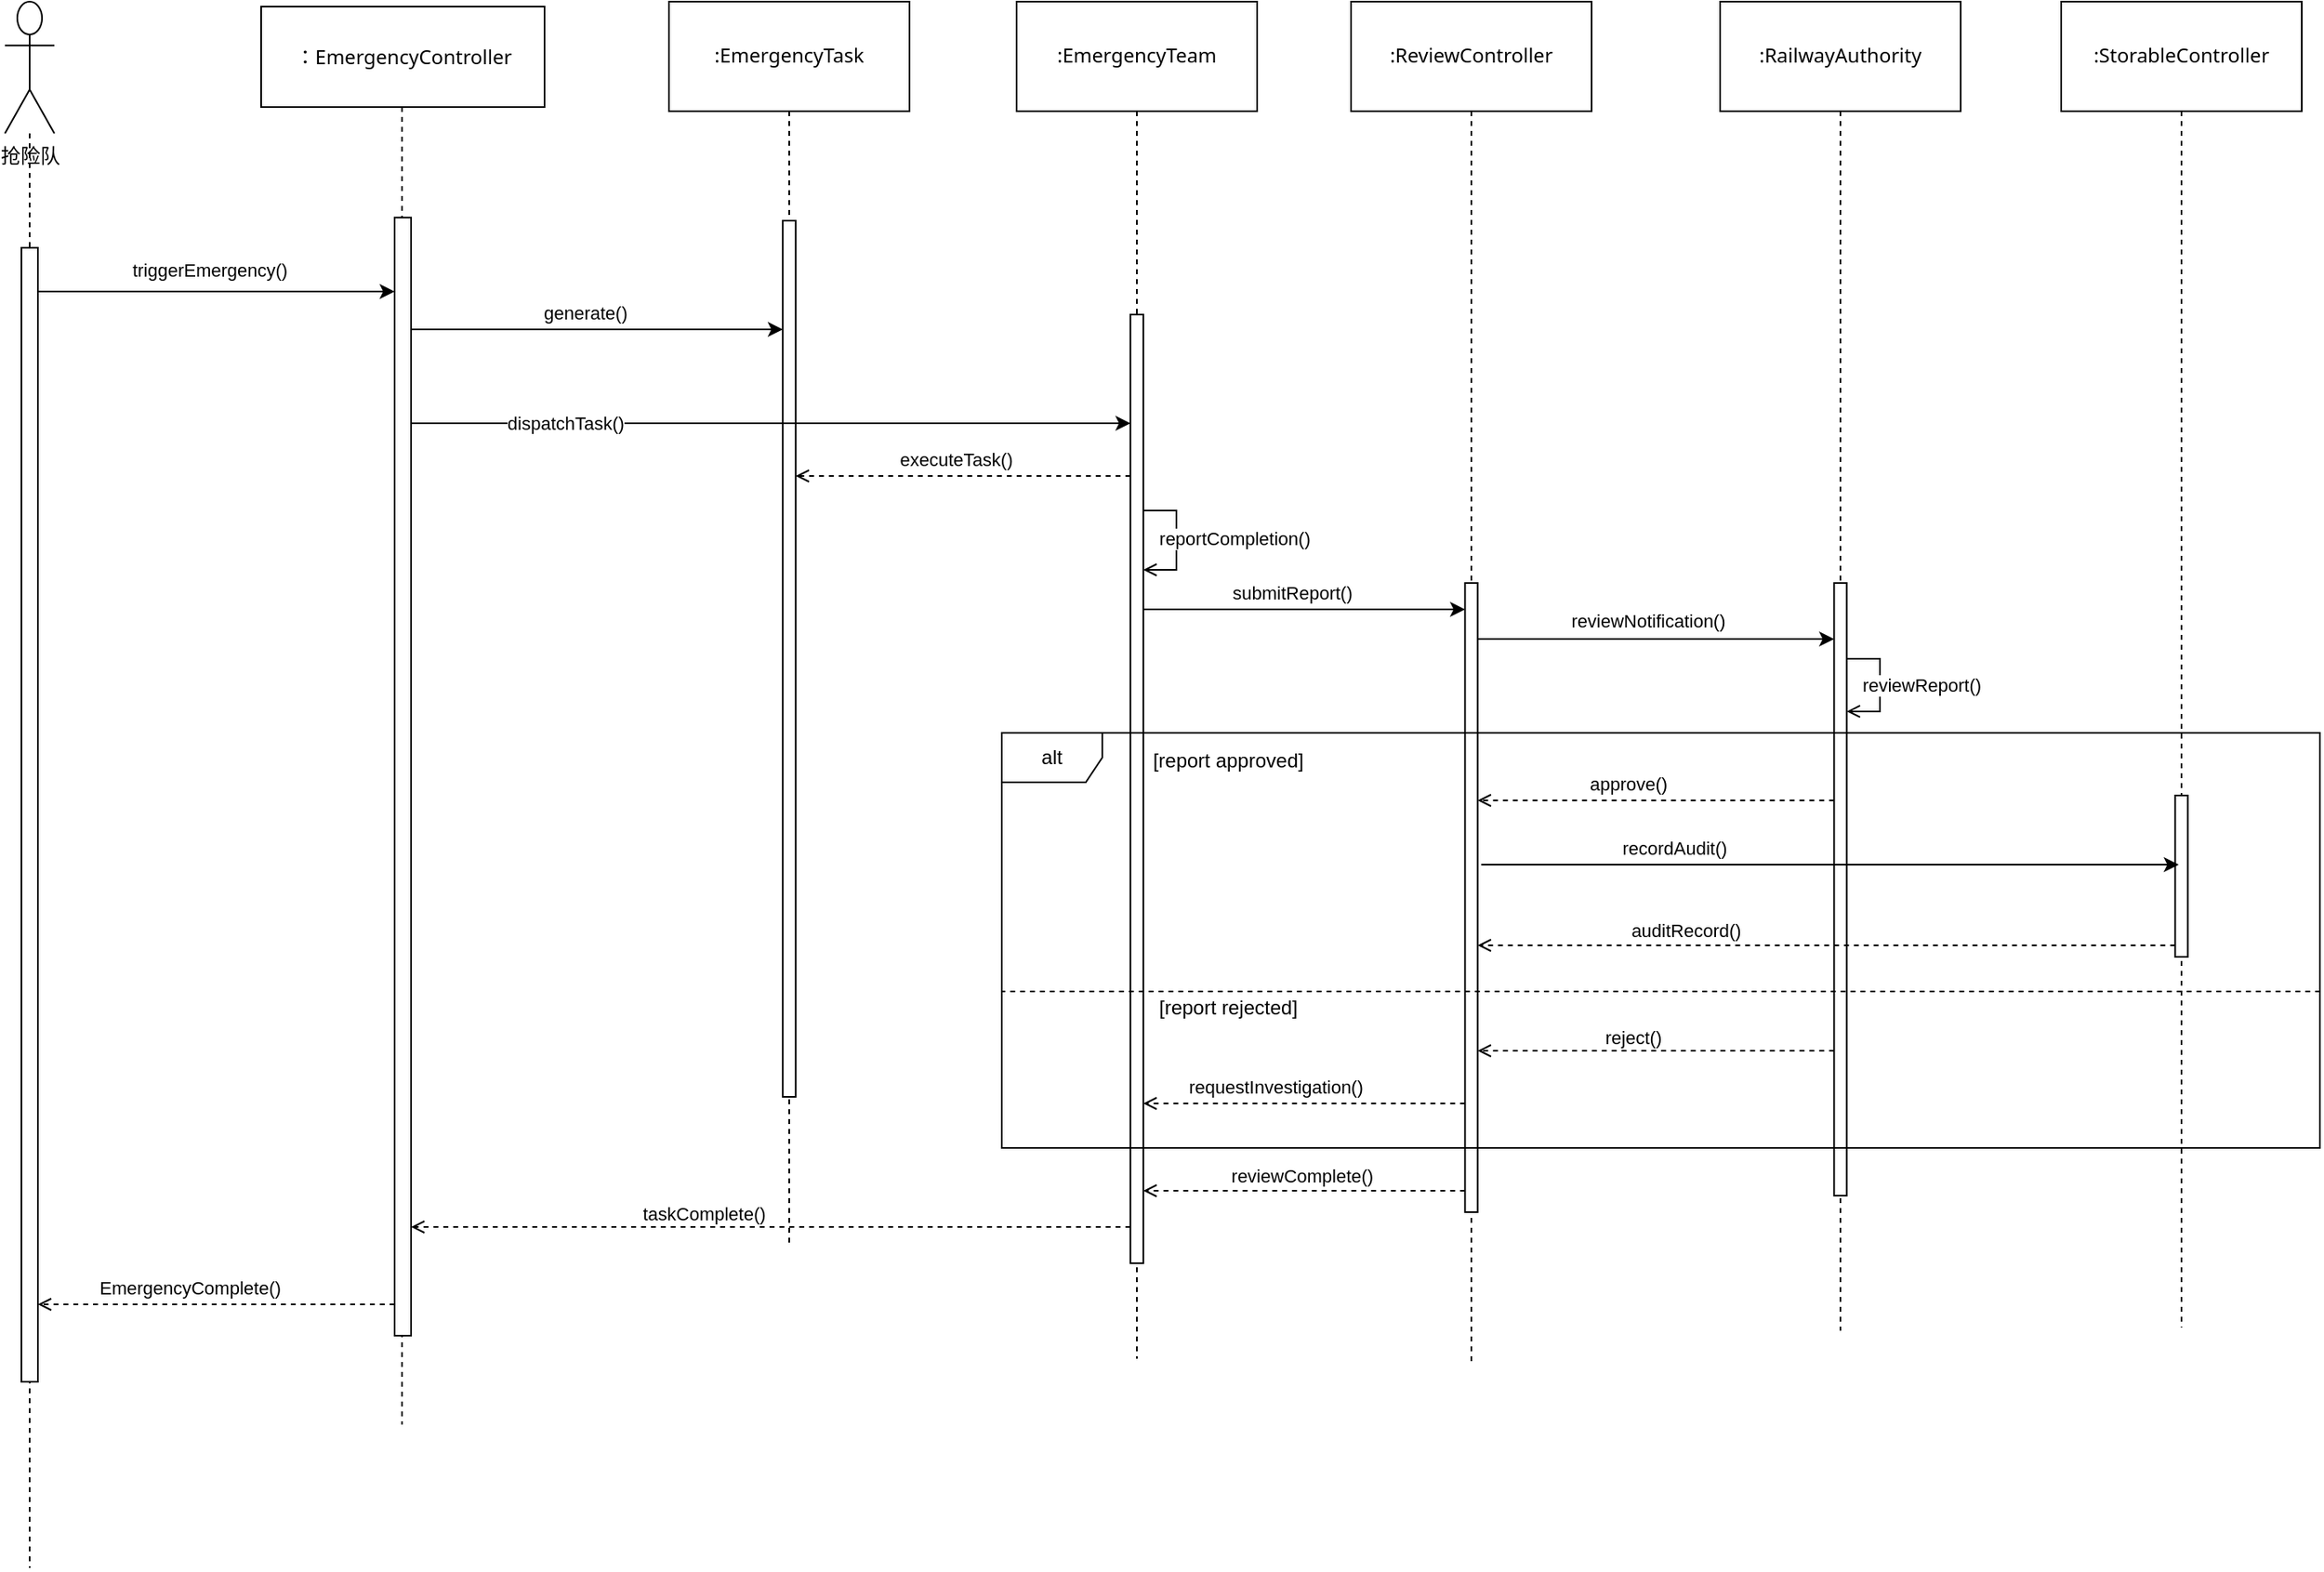 <mxfile version="27.2.0">
  <diagram name="第 1 页" id="xFlkvtPawCAcZ2Zmb_b7">
    <mxGraphModel dx="1165" dy="747" grid="0" gridSize="10" guides="1" tooltips="1" connect="1" arrows="1" fold="1" page="0" pageScale="1" pageWidth="827" pageHeight="1169" math="0" shadow="0">
      <root>
        <mxCell id="0" />
        <mxCell id="1" parent="0" />
        <mxCell id="qgLrqtivK7m1MMnGs5ls-14" value="" style="group" parent="1" vertex="1" connectable="0">
          <mxGeometry x="181" y="81" width="191" height="810" as="geometry" />
        </mxCell>
        <mxCell id="qgLrqtivK7m1MMnGs5ls-12" style="edgeStyle=orthogonalEdgeStyle;rounded=0;orthogonalLoop=1;jettySize=auto;html=1;endArrow=none;endFill=0;dashed=1;" parent="qgLrqtivK7m1MMnGs5ls-14" source="qgLrqtivK7m1MMnGs5ls-3" edge="1">
          <mxGeometry relative="1" as="geometry">
            <mxPoint x="95" y="864" as="targetPoint" />
          </mxGeometry>
        </mxCell>
        <mxCell id="qgLrqtivK7m1MMnGs5ls-3" value="&lt;div style=&quot;text-align: start;&quot;&gt;&lt;span style=&quot;color: light-dark(rgb(0, 0, 0), rgb(255, 255, 255)); text-wrap-mode: nowrap; background-color: rgb(255, 255, 255);&quot;&gt;&lt;font face=&quot;ui-sans-serif, system-ui, sans-serif, Apple Color Emoji, Segoe UI Emoji, Segoe UI Symbol, Noto Color Emoji&quot;&gt;：EmergencyController&lt;/font&gt;&lt;/span&gt;&lt;/div&gt;" style="rounded=0;whiteSpace=wrap;html=1;" parent="qgLrqtivK7m1MMnGs5ls-14" vertex="1">
          <mxGeometry x="9.5" y="3" width="172" height="61" as="geometry" />
        </mxCell>
        <mxCell id="qgLrqtivK7m1MMnGs5ls-13" value="" style="html=1;points=[[0,0,0,0,5],[0,1,0,0,-5],[1,0,0,0,5],[1,1,0,0,-5]];perimeter=orthogonalPerimeter;outlineConnect=0;targetShapes=umlLifeline;portConstraint=eastwest;newEdgeStyle={&quot;curved&quot;:0,&quot;rounded&quot;:0};" parent="qgLrqtivK7m1MMnGs5ls-14" vertex="1">
          <mxGeometry x="90.5" y="131.12" width="10" height="678.88" as="geometry" />
        </mxCell>
        <mxCell id="qgLrqtivK7m1MMnGs5ls-18" value="" style="group" parent="1" vertex="1" connectable="0">
          <mxGeometry x="35" y="81" width="30" height="838" as="geometry" />
        </mxCell>
        <mxCell id="qgLrqtivK7m1MMnGs5ls-16" style="edgeStyle=orthogonalEdgeStyle;rounded=0;orthogonalLoop=1;jettySize=auto;html=1;endArrow=none;endFill=0;dashed=1;" parent="qgLrqtivK7m1MMnGs5ls-18" source="qgLrqtivK7m1MMnGs5ls-1" edge="1">
          <mxGeometry relative="1" as="geometry">
            <mxPoint x="15" y="951" as="targetPoint" />
          </mxGeometry>
        </mxCell>
        <mxCell id="qgLrqtivK7m1MMnGs5ls-1" value="抢险队" style="shape=umlActor;verticalLabelPosition=bottom;verticalAlign=top;html=1;outlineConnect=0;" parent="qgLrqtivK7m1MMnGs5ls-18" vertex="1">
          <mxGeometry width="30" height="80.048" as="geometry" />
        </mxCell>
        <mxCell id="qgLrqtivK7m1MMnGs5ls-10" value="" style="html=1;points=[[0,0,0,0,5],[0,1,0,0,-5],[1,0,0,0,5],[1,1,0,0,-5]];perimeter=orthogonalPerimeter;outlineConnect=0;targetShapes=umlLifeline;portConstraint=eastwest;newEdgeStyle={&quot;curved&quot;:0,&quot;rounded&quot;:0};" parent="qgLrqtivK7m1MMnGs5ls-18" vertex="1">
          <mxGeometry x="10" y="149.42" width="10" height="688.58" as="geometry" />
        </mxCell>
        <mxCell id="qgLrqtivK7m1MMnGs5ls-39" value="" style="group" parent="1" vertex="1" connectable="0">
          <mxGeometry x="649" y="81" width="146" height="766" as="geometry" />
        </mxCell>
        <mxCell id="qgLrqtivK7m1MMnGs5ls-40" style="edgeStyle=orthogonalEdgeStyle;rounded=0;orthogonalLoop=1;jettySize=auto;html=1;endArrow=none;endFill=0;dashed=1;" parent="qgLrqtivK7m1MMnGs5ls-39" source="qgLrqtivK7m1MMnGs5ls-41" edge="1">
          <mxGeometry relative="1" as="geometry">
            <mxPoint x="73" y="824" as="targetPoint" />
          </mxGeometry>
        </mxCell>
        <mxCell id="qgLrqtivK7m1MMnGs5ls-41" value="&lt;span style=&quot;font-family: ui-sans-serif, system-ui, sans-serif, &amp;quot;Apple Color Emoji&amp;quot;, &amp;quot;Segoe UI Emoji&amp;quot;, &amp;quot;Segoe UI Symbol&amp;quot;, &amp;quot;Noto Color Emoji&amp;quot;; text-align: start; text-wrap-mode: nowrap; background-color: rgb(255, 255, 255);&quot;&gt;:EmergencyTeam&lt;/span&gt;" style="rounded=0;whiteSpace=wrap;html=1;" parent="qgLrqtivK7m1MMnGs5ls-39" vertex="1">
          <mxGeometry width="146" height="66.55" as="geometry" />
        </mxCell>
        <mxCell id="qgLrqtivK7m1MMnGs5ls-43" value="" style="html=1;points=[[0,0,0,0,5],[0,1,0,0,-5],[1,0,0,0,5],[1,1,0,0,-5]];perimeter=orthogonalPerimeter;outlineConnect=0;targetShapes=umlLifeline;portConstraint=eastwest;newEdgeStyle={&quot;curved&quot;:0,&quot;rounded&quot;:0};" parent="qgLrqtivK7m1MMnGs5ls-39" vertex="1">
          <mxGeometry x="69.09" y="190" width="7.82" height="576" as="geometry" />
        </mxCell>
        <mxCell id="gtQBgWxJ8rr2tK2Lz2N0-35" style="edgeStyle=orthogonalEdgeStyle;rounded=0;orthogonalLoop=1;jettySize=auto;html=1;curved=0;endArrow=open;endFill=0;" edge="1" parent="qgLrqtivK7m1MMnGs5ls-39">
          <mxGeometry relative="1" as="geometry">
            <mxPoint x="76.91" y="309" as="sourcePoint" />
            <mxPoint x="76.91" y="345.0" as="targetPoint" />
            <Array as="points">
              <mxPoint x="97" y="309" />
            </Array>
          </mxGeometry>
        </mxCell>
        <mxCell id="gtQBgWxJ8rr2tK2Lz2N0-36" value="reportCompletion()" style="edgeLabel;html=1;align=center;verticalAlign=middle;resizable=0;points=[];" vertex="1" connectable="0" parent="gtQBgWxJ8rr2tK2Lz2N0-35">
          <mxGeometry x="-0.122" y="3" relative="1" as="geometry">
            <mxPoint x="32" y="3" as="offset" />
          </mxGeometry>
        </mxCell>
        <mxCell id="qgLrqtivK7m1MMnGs5ls-44" value="" style="group" parent="1" vertex="1" connectable="0">
          <mxGeometry x="852" y="81" width="146" height="735" as="geometry" />
        </mxCell>
        <mxCell id="qgLrqtivK7m1MMnGs5ls-45" style="edgeStyle=orthogonalEdgeStyle;rounded=0;orthogonalLoop=1;jettySize=auto;html=1;endArrow=none;endFill=0;dashed=1;" parent="qgLrqtivK7m1MMnGs5ls-44" source="qgLrqtivK7m1MMnGs5ls-46" edge="1">
          <mxGeometry relative="1" as="geometry">
            <mxPoint x="73" y="826" as="targetPoint" />
          </mxGeometry>
        </mxCell>
        <mxCell id="qgLrqtivK7m1MMnGs5ls-46" value="&lt;div style=&quot;text-align: start;&quot;&gt;&lt;span style=&quot;color: light-dark(rgb(0, 0, 0), rgb(255, 255, 255)); text-wrap-mode: nowrap; background-color: rgb(255, 255, 255);&quot;&gt;&lt;font face=&quot;ui-sans-serif, system-ui, sans-serif, Apple Color Emoji, Segoe UI Emoji, Segoe UI Symbol, Noto Color Emoji&quot;&gt;:ReviewController&lt;/font&gt;&lt;/span&gt;&lt;/div&gt;" style="rounded=0;whiteSpace=wrap;html=1;" parent="qgLrqtivK7m1MMnGs5ls-44" vertex="1">
          <mxGeometry width="146" height="66.55" as="geometry" />
        </mxCell>
        <mxCell id="qgLrqtivK7m1MMnGs5ls-48" value="" style="html=1;points=[[0,0,0,0,5],[0,1,0,0,-5],[1,0,0,0,5],[1,1,0,0,-5]];perimeter=orthogonalPerimeter;outlineConnect=0;targetShapes=umlLifeline;portConstraint=eastwest;newEdgeStyle={&quot;curved&quot;:0,&quot;rounded&quot;:0};" parent="qgLrqtivK7m1MMnGs5ls-44" vertex="1">
          <mxGeometry x="69.18" y="353" width="7.64" height="382" as="geometry" />
        </mxCell>
        <mxCell id="gtQBgWxJ8rr2tK2Lz2N0-13" value="" style="group" vertex="1" connectable="0" parent="1">
          <mxGeometry x="1076" y="81" width="146" height="725" as="geometry" />
        </mxCell>
        <mxCell id="gtQBgWxJ8rr2tK2Lz2N0-14" style="edgeStyle=orthogonalEdgeStyle;rounded=0;orthogonalLoop=1;jettySize=auto;html=1;endArrow=none;endFill=0;dashed=1;" edge="1" parent="gtQBgWxJ8rr2tK2Lz2N0-13" source="gtQBgWxJ8rr2tK2Lz2N0-15">
          <mxGeometry relative="1" as="geometry">
            <mxPoint x="73" y="807" as="targetPoint" />
          </mxGeometry>
        </mxCell>
        <mxCell id="gtQBgWxJ8rr2tK2Lz2N0-15" value="&lt;div style=&quot;text-align: start;&quot;&gt;&lt;span style=&quot;color: light-dark(rgb(0, 0, 0), rgb(255, 255, 255)); text-wrap-mode: nowrap; background-color: rgb(255, 255, 255);&quot;&gt;&lt;font face=&quot;ui-sans-serif, system-ui, sans-serif, Apple Color Emoji, Segoe UI Emoji, Segoe UI Symbol, Noto Color Emoji&quot;&gt;:RailwayAuthority&lt;/font&gt;&lt;/span&gt;&lt;/div&gt;" style="rounded=0;whiteSpace=wrap;html=1;" vertex="1" parent="gtQBgWxJ8rr2tK2Lz2N0-13">
          <mxGeometry width="146" height="66.55" as="geometry" />
        </mxCell>
        <mxCell id="gtQBgWxJ8rr2tK2Lz2N0-16" value="" style="html=1;points=[[0,0,0,0,5],[0,1,0,0,-5],[1,0,0,0,5],[1,1,0,0,-5]];perimeter=orthogonalPerimeter;outlineConnect=0;targetShapes=umlLifeline;portConstraint=eastwest;newEdgeStyle={&quot;curved&quot;:0,&quot;rounded&quot;:0};" vertex="1" parent="gtQBgWxJ8rr2tK2Lz2N0-13">
          <mxGeometry x="69.18" y="353" width="7.64" height="372" as="geometry" />
        </mxCell>
        <mxCell id="gtQBgWxJ8rr2tK2Lz2N0-41" style="edgeStyle=orthogonalEdgeStyle;rounded=0;orthogonalLoop=1;jettySize=auto;html=1;curved=0;endArrow=open;endFill=0;" edge="1" parent="gtQBgWxJ8rr2tK2Lz2N0-13">
          <mxGeometry relative="1" as="geometry">
            <mxPoint x="76.82" y="399" as="sourcePoint" />
            <mxPoint x="76.82" y="430.98" as="targetPoint" />
            <Array as="points">
              <mxPoint x="97" y="399" />
            </Array>
          </mxGeometry>
        </mxCell>
        <mxCell id="gtQBgWxJ8rr2tK2Lz2N0-42" value="reviewReport()" style="edgeLabel;html=1;align=center;verticalAlign=middle;resizable=0;points=[];" vertex="1" connectable="0" parent="gtQBgWxJ8rr2tK2Lz2N0-41">
          <mxGeometry x="-0.089" y="-2" relative="1" as="geometry">
            <mxPoint x="27" y="3" as="offset" />
          </mxGeometry>
        </mxCell>
        <mxCell id="gtQBgWxJ8rr2tK2Lz2N0-17" value="" style="group" vertex="1" connectable="0" parent="1">
          <mxGeometry x="1283" y="81" width="146" height="728" as="geometry" />
        </mxCell>
        <mxCell id="gtQBgWxJ8rr2tK2Lz2N0-18" style="edgeStyle=orthogonalEdgeStyle;rounded=0;orthogonalLoop=1;jettySize=auto;html=1;endArrow=none;endFill=0;dashed=1;" edge="1" parent="gtQBgWxJ8rr2tK2Lz2N0-17" source="gtQBgWxJ8rr2tK2Lz2N0-19">
          <mxGeometry relative="1" as="geometry">
            <mxPoint x="73" y="805" as="targetPoint" />
          </mxGeometry>
        </mxCell>
        <mxCell id="gtQBgWxJ8rr2tK2Lz2N0-19" value="&lt;div style=&quot;text-align: start;&quot;&gt;&lt;span style=&quot;color: light-dark(rgb(0, 0, 0), rgb(255, 255, 255)); text-wrap-mode: nowrap; background-color: rgb(255, 255, 255);&quot;&gt;&lt;font face=&quot;ui-sans-serif, system-ui, sans-serif, Apple Color Emoji, Segoe UI Emoji, Segoe UI Symbol, Noto Color Emoji&quot;&gt;:StorableController&lt;/font&gt;&lt;/span&gt;&lt;/div&gt;" style="rounded=0;whiteSpace=wrap;html=1;" vertex="1" parent="gtQBgWxJ8rr2tK2Lz2N0-17">
          <mxGeometry width="146" height="66.55" as="geometry" />
        </mxCell>
        <mxCell id="gtQBgWxJ8rr2tK2Lz2N0-20" value="" style="html=1;points=[[0,0,0,0,5],[0,1,0,0,-5],[1,0,0,0,5],[1,1,0,0,-5]];perimeter=orthogonalPerimeter;outlineConnect=0;targetShapes=umlLifeline;portConstraint=eastwest;newEdgeStyle={&quot;curved&quot;:0,&quot;rounded&quot;:0};" vertex="1" parent="gtQBgWxJ8rr2tK2Lz2N0-17">
          <mxGeometry x="69.18" y="482" width="7.64" height="98" as="geometry" />
        </mxCell>
        <mxCell id="gtQBgWxJ8rr2tK2Lz2N0-21" value="" style="group" vertex="1" connectable="0" parent="1">
          <mxGeometry x="438" y="81" width="146" height="665" as="geometry" />
        </mxCell>
        <mxCell id="gtQBgWxJ8rr2tK2Lz2N0-22" style="edgeStyle=orthogonalEdgeStyle;rounded=0;orthogonalLoop=1;jettySize=auto;html=1;endArrow=none;endFill=0;dashed=1;" edge="1" parent="gtQBgWxJ8rr2tK2Lz2N0-21" source="gtQBgWxJ8rr2tK2Lz2N0-23">
          <mxGeometry relative="1" as="geometry">
            <mxPoint x="73" y="755" as="targetPoint" />
          </mxGeometry>
        </mxCell>
        <mxCell id="gtQBgWxJ8rr2tK2Lz2N0-23" value="&lt;span style=&quot;font-family: ui-sans-serif, system-ui, sans-serif, &amp;quot;Apple Color Emoji&amp;quot;, &amp;quot;Segoe UI Emoji&amp;quot;, &amp;quot;Segoe UI Symbol&amp;quot;, &amp;quot;Noto Color Emoji&amp;quot;; text-align: start; text-wrap-mode: nowrap; background-color: rgb(255, 255, 255);&quot;&gt;:EmergencyTask&lt;/span&gt;" style="rounded=0;whiteSpace=wrap;html=1;" vertex="1" parent="gtQBgWxJ8rr2tK2Lz2N0-21">
          <mxGeometry width="146" height="66.55" as="geometry" />
        </mxCell>
        <mxCell id="gtQBgWxJ8rr2tK2Lz2N0-24" value="" style="html=1;points=[[0,0,0,0,5],[0,1,0,0,-5],[1,0,0,0,5],[1,1,0,0,-5]];perimeter=orthogonalPerimeter;outlineConnect=0;targetShapes=umlLifeline;portConstraint=eastwest;newEdgeStyle={&quot;curved&quot;:0,&quot;rounded&quot;:0};" vertex="1" parent="gtQBgWxJ8rr2tK2Lz2N0-21">
          <mxGeometry x="69.09" y="133" width="7.82" height="532" as="geometry" />
        </mxCell>
        <mxCell id="gtQBgWxJ8rr2tK2Lz2N0-25" style="edgeStyle=orthogonalEdgeStyle;rounded=0;orthogonalLoop=1;jettySize=auto;html=1;curved=0;" edge="1" parent="1" source="qgLrqtivK7m1MMnGs5ls-10" target="qgLrqtivK7m1MMnGs5ls-13">
          <mxGeometry relative="1" as="geometry">
            <Array as="points">
              <mxPoint x="160" y="257" />
              <mxPoint x="160" y="257" />
            </Array>
          </mxGeometry>
        </mxCell>
        <mxCell id="gtQBgWxJ8rr2tK2Lz2N0-26" value="triggerEmergency()" style="edgeLabel;html=1;align=center;verticalAlign=middle;resizable=0;points=[];" vertex="1" connectable="0" parent="gtQBgWxJ8rr2tK2Lz2N0-25">
          <mxGeometry x="-0.041" y="-1" relative="1" as="geometry">
            <mxPoint y="-14" as="offset" />
          </mxGeometry>
        </mxCell>
        <mxCell id="gtQBgWxJ8rr2tK2Lz2N0-27" style="edgeStyle=orthogonalEdgeStyle;rounded=0;orthogonalLoop=1;jettySize=auto;html=1;curved=0;" edge="1" parent="1" source="qgLrqtivK7m1MMnGs5ls-13" target="gtQBgWxJ8rr2tK2Lz2N0-24">
          <mxGeometry relative="1" as="geometry">
            <Array as="points">
              <mxPoint x="402" y="280" />
              <mxPoint x="402" y="280" />
            </Array>
          </mxGeometry>
        </mxCell>
        <mxCell id="gtQBgWxJ8rr2tK2Lz2N0-28" value="generate()" style="edgeLabel;html=1;align=center;verticalAlign=middle;resizable=0;points=[];" vertex="1" connectable="0" parent="gtQBgWxJ8rr2tK2Lz2N0-27">
          <mxGeometry x="-0.065" y="1" relative="1" as="geometry">
            <mxPoint y="-9" as="offset" />
          </mxGeometry>
        </mxCell>
        <mxCell id="gtQBgWxJ8rr2tK2Lz2N0-29" style="edgeStyle=orthogonalEdgeStyle;rounded=0;orthogonalLoop=1;jettySize=auto;html=1;curved=0;" edge="1" parent="1" source="qgLrqtivK7m1MMnGs5ls-13" target="qgLrqtivK7m1MMnGs5ls-43">
          <mxGeometry relative="1" as="geometry">
            <Array as="points">
              <mxPoint x="502" y="337" />
              <mxPoint x="502" y="337" />
            </Array>
          </mxGeometry>
        </mxCell>
        <mxCell id="gtQBgWxJ8rr2tK2Lz2N0-30" value="dispatchTask()" style="edgeLabel;html=1;align=center;verticalAlign=middle;resizable=0;points=[];" vertex="1" connectable="0" parent="gtQBgWxJ8rr2tK2Lz2N0-29">
          <mxGeometry x="-0.571" relative="1" as="geometry">
            <mxPoint as="offset" />
          </mxGeometry>
        </mxCell>
        <mxCell id="gtQBgWxJ8rr2tK2Lz2N0-33" style="edgeStyle=orthogonalEdgeStyle;rounded=0;orthogonalLoop=1;jettySize=auto;html=1;curved=0;dashed=1;endArrow=open;endFill=0;" edge="1" parent="1" source="qgLrqtivK7m1MMnGs5ls-43" target="gtQBgWxJ8rr2tK2Lz2N0-24">
          <mxGeometry relative="1" as="geometry">
            <Array as="points">
              <mxPoint x="624" y="369" />
              <mxPoint x="624" y="369" />
            </Array>
          </mxGeometry>
        </mxCell>
        <mxCell id="gtQBgWxJ8rr2tK2Lz2N0-34" value="executeTask()" style="edgeLabel;html=1;align=center;verticalAlign=middle;resizable=0;points=[];" vertex="1" connectable="0" parent="gtQBgWxJ8rr2tK2Lz2N0-33">
          <mxGeometry x="0.036" y="-3" relative="1" as="geometry">
            <mxPoint x="-1" y="-7" as="offset" />
          </mxGeometry>
        </mxCell>
        <mxCell id="gtQBgWxJ8rr2tK2Lz2N0-37" style="edgeStyle=orthogonalEdgeStyle;rounded=0;orthogonalLoop=1;jettySize=auto;html=1;curved=0;" edge="1" parent="1" source="qgLrqtivK7m1MMnGs5ls-43" target="qgLrqtivK7m1MMnGs5ls-48">
          <mxGeometry relative="1" as="geometry">
            <Array as="points">
              <mxPoint x="886" y="450" />
              <mxPoint x="886" y="450" />
            </Array>
          </mxGeometry>
        </mxCell>
        <mxCell id="gtQBgWxJ8rr2tK2Lz2N0-38" value="submitReport()" style="edgeLabel;html=1;align=center;verticalAlign=middle;resizable=0;points=[];" vertex="1" connectable="0" parent="gtQBgWxJ8rr2tK2Lz2N0-37">
          <mxGeometry x="-0.085" y="1" relative="1" as="geometry">
            <mxPoint y="-9" as="offset" />
          </mxGeometry>
        </mxCell>
        <mxCell id="gtQBgWxJ8rr2tK2Lz2N0-39" style="edgeStyle=orthogonalEdgeStyle;rounded=0;orthogonalLoop=1;jettySize=auto;html=1;curved=0;" edge="1" parent="1" source="qgLrqtivK7m1MMnGs5ls-48" target="gtQBgWxJ8rr2tK2Lz2N0-16">
          <mxGeometry relative="1" as="geometry">
            <Array as="points">
              <mxPoint x="1036" y="468" />
              <mxPoint x="1036" y="468" />
            </Array>
          </mxGeometry>
        </mxCell>
        <mxCell id="gtQBgWxJ8rr2tK2Lz2N0-40" value="reviewNotification()" style="edgeLabel;html=1;align=center;verticalAlign=middle;resizable=0;points=[];" vertex="1" connectable="0" parent="gtQBgWxJ8rr2tK2Lz2N0-39">
          <mxGeometry x="-0.06" y="-1" relative="1" as="geometry">
            <mxPoint x="1" y="-12" as="offset" />
          </mxGeometry>
        </mxCell>
        <mxCell id="gtQBgWxJ8rr2tK2Lz2N0-55" style="edgeStyle=orthogonalEdgeStyle;rounded=0;orthogonalLoop=1;jettySize=auto;html=1;entryX=0;entryY=0.653;entryDx=0;entryDy=0;entryPerimeter=0;exitX=1;exitY=0.551;exitDx=0;exitDy=0;exitPerimeter=0;dashed=1;endArrow=none;endFill=0;" edge="1" parent="1" source="gtQBgWxJ8rr2tK2Lz2N0-44" target="gtQBgWxJ8rr2tK2Lz2N0-44">
          <mxGeometry relative="1" as="geometry">
            <mxPoint x="430.09" y="1047.06" as="sourcePoint" />
            <mxPoint x="305.0" y="876.001" as="targetPoint" />
            <Array as="points">
              <mxPoint x="1440" y="682" />
              <mxPoint x="640" y="682" />
            </Array>
          </mxGeometry>
        </mxCell>
        <mxCell id="gtQBgWxJ8rr2tK2Lz2N0-44" value="alt" style="shape=umlFrame;whiteSpace=wrap;html=1;pointerEvents=0;recursiveResize=0;container=1;collapsible=0;width=61;height=30;" vertex="1" parent="1">
          <mxGeometry x="640" y="525" width="800" height="252" as="geometry" />
        </mxCell>
        <mxCell id="gtQBgWxJ8rr2tK2Lz2N0-47" style="edgeStyle=orthogonalEdgeStyle;rounded=0;orthogonalLoop=1;jettySize=auto;html=1;curved=0;" edge="1" parent="gtQBgWxJ8rr2tK2Lz2N0-44">
          <mxGeometry relative="1" as="geometry">
            <mxPoint x="291.0" y="80" as="sourcePoint" />
            <mxPoint x="714.36" y="80" as="targetPoint" />
            <Array as="points">
              <mxPoint x="392.18" y="80" />
              <mxPoint x="392.18" y="80" />
            </Array>
          </mxGeometry>
        </mxCell>
        <mxCell id="gtQBgWxJ8rr2tK2Lz2N0-48" value="recordAudit()" style="edgeLabel;html=1;align=center;verticalAlign=middle;resizable=0;points=[];" vertex="1" connectable="0" parent="gtQBgWxJ8rr2tK2Lz2N0-47">
          <mxGeometry x="-0.446" y="-2" relative="1" as="geometry">
            <mxPoint x="-1" y="-12" as="offset" />
          </mxGeometry>
        </mxCell>
        <mxCell id="gtQBgWxJ8rr2tK2Lz2N0-56" value="[report approved]" style="text;html=1;align=center;verticalAlign=middle;resizable=0;points=[];autosize=1;strokeColor=none;fillColor=none;" vertex="1" parent="gtQBgWxJ8rr2tK2Lz2N0-44">
          <mxGeometry x="82" y="4" width="109" height="26" as="geometry" />
        </mxCell>
        <mxCell id="gtQBgWxJ8rr2tK2Lz2N0-57" value="[report rejected]" style="text;html=1;align=center;verticalAlign=middle;resizable=0;points=[];autosize=1;strokeColor=none;fillColor=none;" vertex="1" parent="gtQBgWxJ8rr2tK2Lz2N0-44">
          <mxGeometry x="86" y="154" width="102" height="26" as="geometry" />
        </mxCell>
        <mxCell id="gtQBgWxJ8rr2tK2Lz2N0-45" style="edgeStyle=orthogonalEdgeStyle;rounded=0;orthogonalLoop=1;jettySize=auto;html=1;curved=0;endArrow=open;endFill=0;dashed=1;" edge="1" parent="1" source="gtQBgWxJ8rr2tK2Lz2N0-16" target="qgLrqtivK7m1MMnGs5ls-48">
          <mxGeometry relative="1" as="geometry">
            <Array as="points">
              <mxPoint x="1038" y="566" />
              <mxPoint x="1038" y="566" />
            </Array>
          </mxGeometry>
        </mxCell>
        <mxCell id="gtQBgWxJ8rr2tK2Lz2N0-46" value="approve()" style="edgeLabel;html=1;align=center;verticalAlign=middle;resizable=0;points=[];" vertex="1" connectable="0" parent="gtQBgWxJ8rr2tK2Lz2N0-45">
          <mxGeometry x="0.147" relative="1" as="geometry">
            <mxPoint x="-1" y="-10" as="offset" />
          </mxGeometry>
        </mxCell>
        <mxCell id="gtQBgWxJ8rr2tK2Lz2N0-49" style="edgeStyle=orthogonalEdgeStyle;rounded=0;orthogonalLoop=1;jettySize=auto;html=1;curved=0;dashed=1;endArrow=open;endFill=0;" edge="1" parent="1" source="gtQBgWxJ8rr2tK2Lz2N0-20" target="qgLrqtivK7m1MMnGs5ls-48">
          <mxGeometry relative="1" as="geometry">
            <Array as="points">
              <mxPoint x="1243" y="654" />
              <mxPoint x="1243" y="654" />
            </Array>
          </mxGeometry>
        </mxCell>
        <mxCell id="gtQBgWxJ8rr2tK2Lz2N0-50" value="auditRecord()" style="edgeLabel;html=1;align=center;verticalAlign=middle;resizable=0;points=[];" vertex="1" connectable="0" parent="gtQBgWxJ8rr2tK2Lz2N0-49">
          <mxGeometry x="0.369" y="4" relative="1" as="geometry">
            <mxPoint x="-7" y="-13" as="offset" />
          </mxGeometry>
        </mxCell>
        <mxCell id="gtQBgWxJ8rr2tK2Lz2N0-58" style="edgeStyle=orthogonalEdgeStyle;rounded=0;orthogonalLoop=1;jettySize=auto;html=1;curved=0;dashed=1;endArrow=open;endFill=0;" edge="1" parent="1" source="gtQBgWxJ8rr2tK2Lz2N0-16" target="qgLrqtivK7m1MMnGs5ls-48">
          <mxGeometry relative="1" as="geometry">
            <Array as="points">
              <mxPoint x="1038" y="718" />
              <mxPoint x="1038" y="718" />
            </Array>
          </mxGeometry>
        </mxCell>
        <mxCell id="gtQBgWxJ8rr2tK2Lz2N0-59" value="reject()" style="edgeLabel;html=1;align=center;verticalAlign=middle;resizable=0;points=[];" vertex="1" connectable="0" parent="gtQBgWxJ8rr2tK2Lz2N0-58">
          <mxGeometry x="0.125" relative="1" as="geometry">
            <mxPoint x="-1" y="-8" as="offset" />
          </mxGeometry>
        </mxCell>
        <mxCell id="gtQBgWxJ8rr2tK2Lz2N0-60" style="edgeStyle=orthogonalEdgeStyle;rounded=0;orthogonalLoop=1;jettySize=auto;html=1;curved=0;endArrow=open;endFill=0;dashed=1;" edge="1" parent="1" source="qgLrqtivK7m1MMnGs5ls-48" target="qgLrqtivK7m1MMnGs5ls-43">
          <mxGeometry relative="1" as="geometry">
            <Array as="points">
              <mxPoint x="834" y="750" />
              <mxPoint x="834" y="750" />
            </Array>
          </mxGeometry>
        </mxCell>
        <mxCell id="gtQBgWxJ8rr2tK2Lz2N0-61" value="requestInvestigation()" style="edgeLabel;html=1;align=center;verticalAlign=middle;resizable=0;points=[];" vertex="1" connectable="0" parent="gtQBgWxJ8rr2tK2Lz2N0-60">
          <mxGeometry x="0.23" y="3" relative="1" as="geometry">
            <mxPoint x="5" y="-13" as="offset" />
          </mxGeometry>
        </mxCell>
        <mxCell id="gtQBgWxJ8rr2tK2Lz2N0-62" style="edgeStyle=orthogonalEdgeStyle;rounded=0;orthogonalLoop=1;jettySize=auto;html=1;curved=0;endArrow=open;endFill=0;dashed=1;" edge="1" parent="1" source="qgLrqtivK7m1MMnGs5ls-48" target="qgLrqtivK7m1MMnGs5ls-43">
          <mxGeometry relative="1" as="geometry">
            <Array as="points">
              <mxPoint x="854" y="803" />
              <mxPoint x="854" y="803" />
            </Array>
          </mxGeometry>
        </mxCell>
        <mxCell id="gtQBgWxJ8rr2tK2Lz2N0-63" value="reviewComplete()" style="edgeLabel;html=1;align=center;verticalAlign=middle;resizable=0;points=[];" vertex="1" connectable="0" parent="gtQBgWxJ8rr2tK2Lz2N0-62">
          <mxGeometry x="0.013" relative="1" as="geometry">
            <mxPoint y="-9" as="offset" />
          </mxGeometry>
        </mxCell>
        <mxCell id="gtQBgWxJ8rr2tK2Lz2N0-64" style="edgeStyle=orthogonalEdgeStyle;rounded=0;orthogonalLoop=1;jettySize=auto;html=1;curved=0;dashed=1;endArrow=open;endFill=0;" edge="1" parent="1" source="qgLrqtivK7m1MMnGs5ls-43" target="qgLrqtivK7m1MMnGs5ls-13">
          <mxGeometry relative="1" as="geometry">
            <Array as="points">
              <mxPoint x="528" y="825" />
              <mxPoint x="528" y="825" />
            </Array>
          </mxGeometry>
        </mxCell>
        <mxCell id="gtQBgWxJ8rr2tK2Lz2N0-65" value="taskComplete()" style="edgeLabel;html=1;align=center;verticalAlign=middle;resizable=0;points=[];" vertex="1" connectable="0" parent="gtQBgWxJ8rr2tK2Lz2N0-64">
          <mxGeometry x="0.183" y="-2" relative="1" as="geometry">
            <mxPoint x="-1" y="-6" as="offset" />
          </mxGeometry>
        </mxCell>
        <mxCell id="gtQBgWxJ8rr2tK2Lz2N0-66" style="edgeStyle=orthogonalEdgeStyle;rounded=0;orthogonalLoop=1;jettySize=auto;html=1;curved=0;dashed=1;endArrow=open;endFill=0;" edge="1" parent="1" source="qgLrqtivK7m1MMnGs5ls-13" target="qgLrqtivK7m1MMnGs5ls-10">
          <mxGeometry relative="1" as="geometry">
            <Array as="points">
              <mxPoint x="174" y="872" />
              <mxPoint x="174" y="872" />
            </Array>
          </mxGeometry>
        </mxCell>
        <mxCell id="gtQBgWxJ8rr2tK2Lz2N0-67" value="EmergencyComplete()" style="edgeLabel;html=1;align=center;verticalAlign=middle;resizable=0;points=[];" vertex="1" connectable="0" parent="gtQBgWxJ8rr2tK2Lz2N0-66">
          <mxGeometry x="0.153" y="-2" relative="1" as="geometry">
            <mxPoint y="-8" as="offset" />
          </mxGeometry>
        </mxCell>
      </root>
    </mxGraphModel>
  </diagram>
</mxfile>
